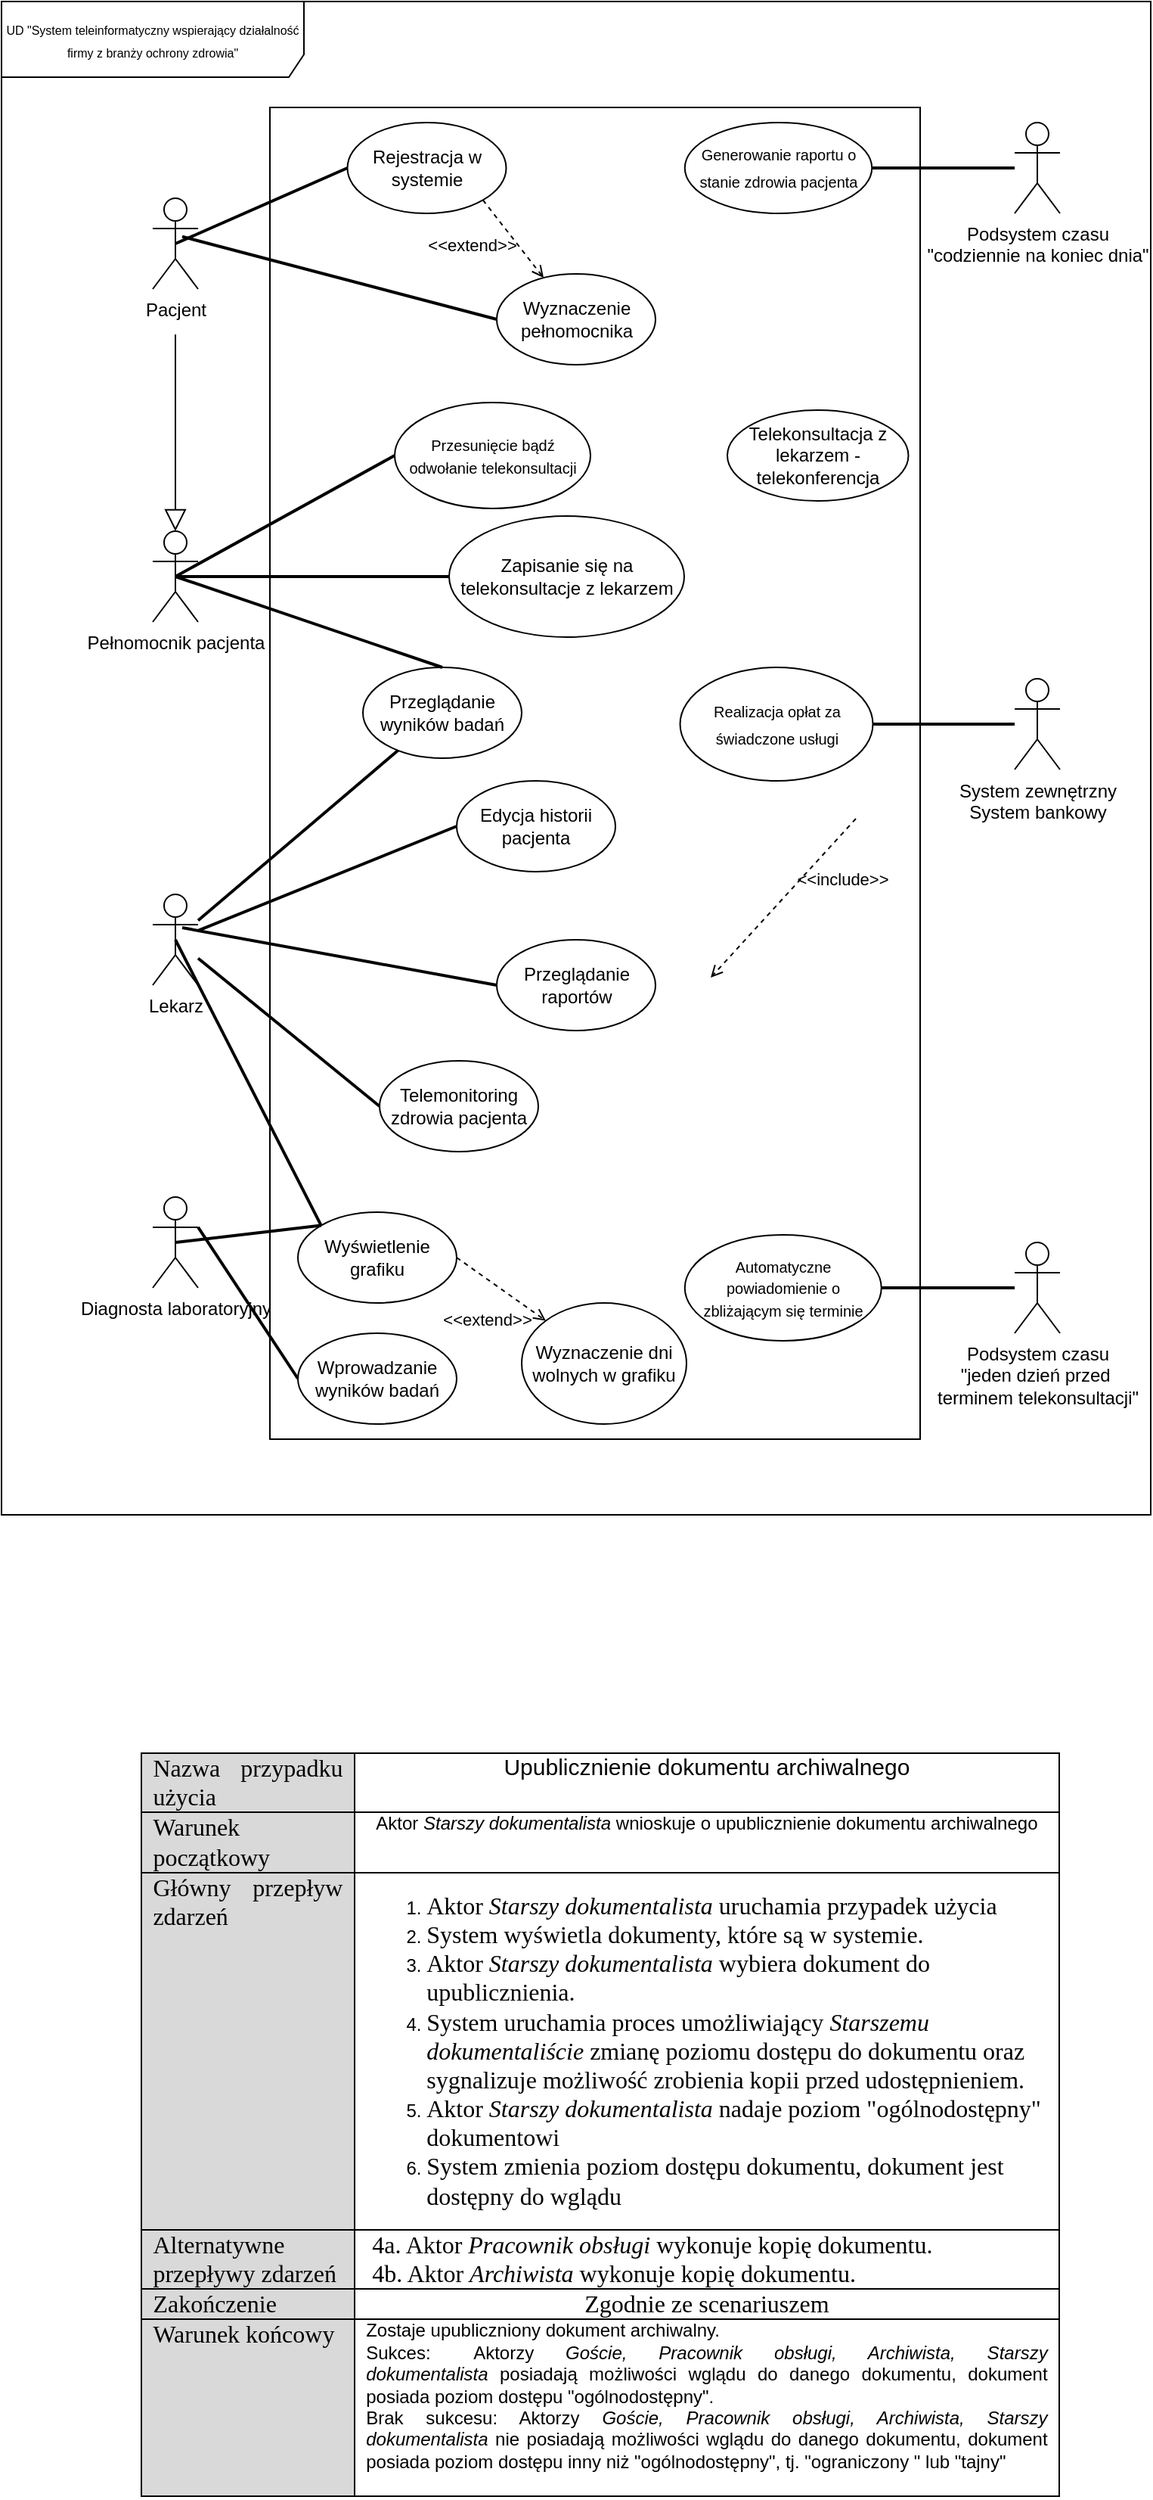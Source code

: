 <mxfile version="24.7.17">
  <diagram name="Strona-1" id="xKgC_s0tg24bXrROsBk1">
    <mxGraphModel dx="1518" dy="968" grid="1" gridSize="10" guides="1" tooltips="1" connect="1" arrows="1" fold="1" page="1" pageScale="1" pageWidth="827" pageHeight="1169" math="0" shadow="0">
      <root>
        <mxCell id="0" />
        <mxCell id="1" parent="0" />
        <mxCell id="y0VxGT4vFNQ9L-C-hIuM-1" value="&lt;font style=&quot;font-size: 8px;&quot;&gt;UD &quot;System teleinformatyczny wspierający działalność firmy z branży ochrony zdrowia&quot;&lt;/font&gt;" style="shape=umlFrame;whiteSpace=wrap;html=1;pointerEvents=0;recursiveResize=0;container=1;collapsible=0;width=200;height=50;align=center;" vertex="1" parent="1">
          <mxGeometry x="40" y="50" width="760" height="1000" as="geometry" />
        </mxCell>
        <mxCell id="y0VxGT4vFNQ9L-C-hIuM-2" value="Pełnomocnik pacjenta" style="shape=umlActor;verticalLabelPosition=bottom;verticalAlign=top;html=1;" vertex="1" parent="y0VxGT4vFNQ9L-C-hIuM-1">
          <mxGeometry x="100" y="350" width="30" height="60" as="geometry" />
        </mxCell>
        <mxCell id="y0VxGT4vFNQ9L-C-hIuM-3" value="Lekarz" style="shape=umlActor;verticalLabelPosition=bottom;verticalAlign=top;html=1;" vertex="1" parent="y0VxGT4vFNQ9L-C-hIuM-1">
          <mxGeometry x="100" y="590" width="30" height="60" as="geometry" />
        </mxCell>
        <mxCell id="y0VxGT4vFNQ9L-C-hIuM-4" value="System zewnętrzny&lt;br&gt;System bankowy" style="shape=umlActor;verticalLabelPosition=bottom;verticalAlign=top;html=1;" vertex="1" parent="y0VxGT4vFNQ9L-C-hIuM-1">
          <mxGeometry x="670" y="447.5" width="30" height="60" as="geometry" />
        </mxCell>
        <mxCell id="y0VxGT4vFNQ9L-C-hIuM-5" value="&lt;font style=&quot;font-size: 12px;&quot;&gt;Podsystem&lt;font style=&quot;font-size: 12px;&quot;&gt; czasu&lt;/font&gt;&lt;/font&gt;&lt;div&gt;&lt;font style=&quot;font-size: 12px;&quot;&gt;&lt;font style=&quot;font-size: 12px;&quot;&gt;&quot;jeden dzień przed&amp;nbsp;&lt;/font&gt;&lt;/font&gt;&lt;/div&gt;&lt;div&gt;&lt;font style=&quot;font-size: 12px;&quot;&gt;&lt;font style=&quot;font-size: 12px;&quot;&gt;terminem telekonsultacji&quot;&lt;/font&gt;&lt;/font&gt;&lt;/div&gt;" style="shape=umlActor;verticalLabelPosition=bottom;verticalAlign=top;html=1;" vertex="1" parent="y0VxGT4vFNQ9L-C-hIuM-1">
          <mxGeometry x="670" y="820" width="30" height="60" as="geometry" />
        </mxCell>
        <mxCell id="y0VxGT4vFNQ9L-C-hIuM-6" value="Diagnosta laboratoryjny" style="shape=umlActor;verticalLabelPosition=bottom;verticalAlign=top;html=1;" vertex="1" parent="y0VxGT4vFNQ9L-C-hIuM-1">
          <mxGeometry x="100" y="790" width="30" height="60" as="geometry" />
        </mxCell>
        <mxCell id="y0VxGT4vFNQ9L-C-hIuM-7" value="Pacjent" style="shape=umlActor;verticalLabelPosition=bottom;verticalAlign=top;html=1;" vertex="1" parent="y0VxGT4vFNQ9L-C-hIuM-1">
          <mxGeometry x="100" y="130" width="30" height="60" as="geometry" />
        </mxCell>
        <mxCell id="y0VxGT4vFNQ9L-C-hIuM-9" value="" style="html=1;whiteSpace=wrap;" vertex="1" parent="y0VxGT4vFNQ9L-C-hIuM-1">
          <mxGeometry x="177.5" y="70" width="430" height="880" as="geometry" />
        </mxCell>
        <mxCell id="y0VxGT4vFNQ9L-C-hIuM-10" value="&lt;font size=&quot;1&quot;&gt;Automatyczne powiadomienie o zbliżającym się terminie&lt;/font&gt;" style="ellipse;whiteSpace=wrap;html=1;" vertex="1" parent="y0VxGT4vFNQ9L-C-hIuM-1">
          <mxGeometry x="451.88" y="815" width="130" height="70" as="geometry" />
        </mxCell>
        <mxCell id="y0VxGT4vFNQ9L-C-hIuM-11" value="" style="endArrow=none;startArrow=none;endFill=0;startFill=0;endSize=8;html=1;verticalAlign=bottom;labelBackgroundColor=none;strokeWidth=2;rounded=0;exitX=1;exitY=0.5;exitDx=0;exitDy=0;" edge="1" parent="y0VxGT4vFNQ9L-C-hIuM-1" source="y0VxGT4vFNQ9L-C-hIuM-10" target="y0VxGT4vFNQ9L-C-hIuM-5">
          <mxGeometry width="160" relative="1" as="geometry">
            <mxPoint x="270" y="370" as="sourcePoint" />
            <mxPoint x="430" y="370" as="targetPoint" />
          </mxGeometry>
        </mxCell>
        <mxCell id="y0VxGT4vFNQ9L-C-hIuM-12" value="Telemonitoring zdrowia pacjenta" style="ellipse;whiteSpace=wrap;html=1;" vertex="1" parent="y0VxGT4vFNQ9L-C-hIuM-1">
          <mxGeometry x="250" y="700" width="105" height="60" as="geometry" />
        </mxCell>
        <mxCell id="y0VxGT4vFNQ9L-C-hIuM-13" value="Wprowadzanie wyników badań" style="ellipse;whiteSpace=wrap;html=1;" vertex="1" parent="y0VxGT4vFNQ9L-C-hIuM-1">
          <mxGeometry x="196" y="880" width="105" height="60" as="geometry" />
        </mxCell>
        <mxCell id="y0VxGT4vFNQ9L-C-hIuM-14" value="Wyznaczenie pełnomocnika" style="ellipse;whiteSpace=wrap;html=1;" vertex="1" parent="y0VxGT4vFNQ9L-C-hIuM-1">
          <mxGeometry x="327.5" y="180" width="105" height="60" as="geometry" />
        </mxCell>
        <mxCell id="y0VxGT4vFNQ9L-C-hIuM-15" value="Przeglądanie raportów" style="ellipse;whiteSpace=wrap;html=1;" vertex="1" parent="y0VxGT4vFNQ9L-C-hIuM-1">
          <mxGeometry x="327.5" y="620" width="105" height="60" as="geometry" />
        </mxCell>
        <mxCell id="y0VxGT4vFNQ9L-C-hIuM-16" value="" style="endArrow=none;startArrow=none;endFill=0;startFill=0;endSize=8;html=1;verticalAlign=bottom;labelBackgroundColor=none;strokeWidth=2;rounded=0;entryX=0;entryY=0.5;entryDx=0;entryDy=0;exitX=0.65;exitY=0.367;exitDx=0;exitDy=0;exitPerimeter=0;" edge="1" parent="y0VxGT4vFNQ9L-C-hIuM-1" target="y0VxGT4vFNQ9L-C-hIuM-15" source="y0VxGT4vFNQ9L-C-hIuM-3">
          <mxGeometry width="160" relative="1" as="geometry">
            <mxPoint x="80" y="600" as="sourcePoint" />
            <mxPoint x="395" y="309" as="targetPoint" />
          </mxGeometry>
        </mxCell>
        <mxCell id="y0VxGT4vFNQ9L-C-hIuM-17" value="Wyznaczenie dni wolnych w grafiku" style="ellipse;whiteSpace=wrap;html=1;" vertex="1" parent="y0VxGT4vFNQ9L-C-hIuM-1">
          <mxGeometry x="344" y="860" width="109" height="80" as="geometry" />
        </mxCell>
        <mxCell id="y0VxGT4vFNQ9L-C-hIuM-18" value="Wyświetlenie grafiku" style="ellipse;whiteSpace=wrap;html=1;" vertex="1" parent="y0VxGT4vFNQ9L-C-hIuM-1">
          <mxGeometry x="196" y="800" width="105" height="60" as="geometry" />
        </mxCell>
        <mxCell id="y0VxGT4vFNQ9L-C-hIuM-19" value="Edycja historii pacjenta" style="ellipse;whiteSpace=wrap;html=1;" vertex="1" parent="y0VxGT4vFNQ9L-C-hIuM-1">
          <mxGeometry x="301" y="515" width="105" height="60" as="geometry" />
        </mxCell>
        <mxCell id="y0VxGT4vFNQ9L-C-hIuM-20" value="&lt;span style=&quot;text-align: start;&quot;&gt;&lt;font style=&quot;font-size: 10px;&quot; face=&quot;Helvetica&quot;&gt;Realizacja opłat za świadczone usługi&lt;/font&gt;&lt;/span&gt;&lt;span style=&quot;font-family: -webkit-standard; font-size: medium; text-align: start;&quot;&gt;&lt;/span&gt;" style="ellipse;whiteSpace=wrap;html=1;" vertex="1" parent="y0VxGT4vFNQ9L-C-hIuM-1">
          <mxGeometry x="448.75" y="440" width="127.5" height="75" as="geometry" />
        </mxCell>
        <mxCell id="y0VxGT4vFNQ9L-C-hIuM-21" value="" style="endArrow=none;startArrow=none;endFill=0;startFill=0;endSize=8;html=1;verticalAlign=bottom;labelBackgroundColor=none;strokeWidth=2;rounded=0;exitX=1;exitY=0.5;exitDx=0;exitDy=0;" edge="1" parent="y0VxGT4vFNQ9L-C-hIuM-1" source="y0VxGT4vFNQ9L-C-hIuM-20" target="y0VxGT4vFNQ9L-C-hIuM-4">
          <mxGeometry width="160" relative="1" as="geometry">
            <mxPoint x="475" y="290.5" as="sourcePoint" />
            <mxPoint x="700" y="290" as="targetPoint" />
          </mxGeometry>
        </mxCell>
        <mxCell id="y0VxGT4vFNQ9L-C-hIuM-22" value="Przeglądanie wyników badań" style="ellipse;whiteSpace=wrap;html=1;" vertex="1" parent="y0VxGT4vFNQ9L-C-hIuM-1">
          <mxGeometry x="239" y="440" width="105" height="60" as="geometry" />
        </mxCell>
        <mxCell id="y0VxGT4vFNQ9L-C-hIuM-23" value="" style="endArrow=none;startArrow=none;endFill=0;startFill=0;endSize=8;html=1;verticalAlign=bottom;labelBackgroundColor=none;strokeWidth=2;rounded=0;entryX=0;entryY=0;entryDx=0;entryDy=0;exitX=0.5;exitY=0.5;exitDx=0;exitDy=0;exitPerimeter=0;" edge="1" parent="y0VxGT4vFNQ9L-C-hIuM-1" target="y0VxGT4vFNQ9L-C-hIuM-18" source="y0VxGT4vFNQ9L-C-hIuM-3">
          <mxGeometry width="160" relative="1" as="geometry">
            <mxPoint x="80" y="600" as="sourcePoint" />
            <mxPoint x="435" y="545" as="targetPoint" />
          </mxGeometry>
        </mxCell>
        <mxCell id="y0VxGT4vFNQ9L-C-hIuM-25" value="" style="endArrow=none;startArrow=none;endFill=0;startFill=0;endSize=8;html=1;verticalAlign=bottom;labelBackgroundColor=none;strokeWidth=2;rounded=0;entryX=0;entryY=0.5;entryDx=0;entryDy=0;" edge="1" parent="y0VxGT4vFNQ9L-C-hIuM-1" target="y0VxGT4vFNQ9L-C-hIuM-19" source="y0VxGT4vFNQ9L-C-hIuM-3">
          <mxGeometry width="160" relative="1" as="geometry">
            <mxPoint x="120" y="780" as="sourcePoint" />
            <mxPoint x="365" y="320" as="targetPoint" />
          </mxGeometry>
        </mxCell>
        <mxCell id="y0VxGT4vFNQ9L-C-hIuM-27" value="" style="endArrow=none;startArrow=none;endFill=0;startFill=0;endSize=8;html=1;verticalAlign=bottom;labelBackgroundColor=none;strokeWidth=2;rounded=0;entryX=0;entryY=0.5;entryDx=0;entryDy=0;exitX=1;exitY=0.333;exitDx=0;exitDy=0;exitPerimeter=0;" edge="1" parent="y0VxGT4vFNQ9L-C-hIuM-1" source="y0VxGT4vFNQ9L-C-hIuM-6" target="y0VxGT4vFNQ9L-C-hIuM-13">
          <mxGeometry width="160" relative="1" as="geometry">
            <mxPoint x="120" y="510" as="sourcePoint" />
            <mxPoint x="260" y="700" as="targetPoint" />
          </mxGeometry>
        </mxCell>
        <mxCell id="y0VxGT4vFNQ9L-C-hIuM-28" value="&amp;lt;&amp;lt;extend&amp;gt;&amp;gt;" style="html=1;verticalAlign=bottom;labelBackgroundColor=none;endArrow=open;endFill=0;dashed=1;rounded=0;exitX=1;exitY=0.5;exitDx=0;exitDy=0;entryX=0;entryY=0;entryDx=0;entryDy=0;" edge="1" parent="y0VxGT4vFNQ9L-C-hIuM-1" source="y0VxGT4vFNQ9L-C-hIuM-18" target="y0VxGT4vFNQ9L-C-hIuM-17">
          <mxGeometry x="0.243" y="-29" width="160" relative="1" as="geometry">
            <mxPoint x="270" y="290" as="sourcePoint" />
            <mxPoint x="430" y="290" as="targetPoint" />
            <mxPoint as="offset" />
          </mxGeometry>
        </mxCell>
        <mxCell id="y0VxGT4vFNQ9L-C-hIuM-29" value="" style="endArrow=none;startArrow=none;endFill=0;startFill=0;endSize=8;html=1;verticalAlign=bottom;labelBackgroundColor=none;strokeWidth=2;rounded=0;exitX=0;exitY=0.5;exitDx=0;exitDy=0;" edge="1" parent="y0VxGT4vFNQ9L-C-hIuM-1" source="y0VxGT4vFNQ9L-C-hIuM-12" target="y0VxGT4vFNQ9L-C-hIuM-3">
          <mxGeometry width="160" relative="1" as="geometry">
            <mxPoint x="705" y="180" as="sourcePoint" />
            <mxPoint x="120" y="780" as="targetPoint" />
          </mxGeometry>
        </mxCell>
        <mxCell id="y0VxGT4vFNQ9L-C-hIuM-30" value="&amp;lt;&amp;lt;include&amp;gt;&amp;gt;" style="html=1;verticalAlign=bottom;labelBackgroundColor=none;endArrow=open;endFill=0;dashed=1;rounded=0;entryX=0.5;entryY=0;entryDx=0;entryDy=0;exitX=0.5;exitY=1;exitDx=0;exitDy=0;" edge="1" parent="y0VxGT4vFNQ9L-C-hIuM-1">
          <mxGeometry x="-0.402" y="26" width="160" relative="1" as="geometry">
            <mxPoint x="565.0" y="540" as="sourcePoint" />
            <mxPoint x="469" y="645" as="targetPoint" />
            <mxPoint as="offset" />
            <Array as="points" />
          </mxGeometry>
        </mxCell>
        <mxCell id="y0VxGT4vFNQ9L-C-hIuM-31" style="edgeStyle=orthogonalEdgeStyle;rounded=0;orthogonalLoop=1;jettySize=auto;html=1;exitX=0.5;exitY=1;exitDx=0;exitDy=0;" edge="1" parent="y0VxGT4vFNQ9L-C-hIuM-1" source="y0VxGT4vFNQ9L-C-hIuM-9" target="y0VxGT4vFNQ9L-C-hIuM-9">
          <mxGeometry relative="1" as="geometry" />
        </mxCell>
        <mxCell id="y0VxGT4vFNQ9L-C-hIuM-32" value="&lt;font style=&quot;font-size: 12px;&quot;&gt;Podsystem&lt;font style=&quot;font-size: 12px;&quot;&gt; czasu&lt;/font&gt;&lt;/font&gt;&lt;div&gt;&lt;font style=&quot;font-size: 12px;&quot;&gt;&lt;font style=&quot;font-size: 12px;&quot;&gt;&quot;codziennie na koniec dnia&quot;&lt;/font&gt;&lt;/font&gt;&lt;/div&gt;" style="shape=umlActor;verticalLabelPosition=bottom;verticalAlign=top;html=1;" vertex="1" parent="y0VxGT4vFNQ9L-C-hIuM-1">
          <mxGeometry x="670" y="80" width="30" height="60" as="geometry" />
        </mxCell>
        <mxCell id="y0VxGT4vFNQ9L-C-hIuM-33" value="&lt;font size=&quot;1&quot;&gt;Generowanie raportu o stanie zdrowia pacjenta&lt;/font&gt;&lt;span style=&quot;font-family: -webkit-standard; font-size: medium; text-align: start;&quot;&gt;&lt;/span&gt;" style="ellipse;whiteSpace=wrap;html=1;" vertex="1" parent="y0VxGT4vFNQ9L-C-hIuM-1">
          <mxGeometry x="451.88" y="80" width="123.75" height="60" as="geometry" />
        </mxCell>
        <mxCell id="y0VxGT4vFNQ9L-C-hIuM-34" value="" style="endArrow=none;startArrow=none;endFill=0;startFill=0;endSize=8;html=1;verticalAlign=bottom;labelBackgroundColor=none;strokeWidth=2;rounded=0;exitX=1;exitY=0.5;exitDx=0;exitDy=0;" edge="1" parent="y0VxGT4vFNQ9L-C-hIuM-1" source="y0VxGT4vFNQ9L-C-hIuM-33" target="y0VxGT4vFNQ9L-C-hIuM-32">
          <mxGeometry width="160" relative="1" as="geometry">
            <mxPoint x="547.5" y="779.66" as="sourcePoint" />
            <mxPoint x="668.5" y="779.66" as="targetPoint" />
          </mxGeometry>
        </mxCell>
        <mxCell id="y0VxGT4vFNQ9L-C-hIuM-39" value="" style="endArrow=none;startArrow=none;endFill=0;startFill=0;endSize=8;html=1;verticalAlign=bottom;labelBackgroundColor=none;strokeWidth=2;rounded=0;" edge="1" parent="y0VxGT4vFNQ9L-C-hIuM-1" target="y0VxGT4vFNQ9L-C-hIuM-22" source="y0VxGT4vFNQ9L-C-hIuM-3">
          <mxGeometry width="160" relative="1" as="geometry">
            <mxPoint x="120" y="780" as="sourcePoint" />
            <mxPoint x="320" y="750" as="targetPoint" />
          </mxGeometry>
        </mxCell>
        <mxCell id="y0VxGT4vFNQ9L-C-hIuM-40" value="&lt;font size=&quot;1&quot;&gt;Przesunięcie bądź odwołanie telekonsultacji&lt;/font&gt;" style="ellipse;whiteSpace=wrap;html=1;" vertex="1" parent="y0VxGT4vFNQ9L-C-hIuM-1">
          <mxGeometry x="260" y="265" width="129.5" height="70" as="geometry" />
        </mxCell>
        <mxCell id="y0VxGT4vFNQ9L-C-hIuM-42" value="Rejestracja w systemie" style="ellipse;whiteSpace=wrap;html=1;" vertex="1" parent="y0VxGT4vFNQ9L-C-hIuM-1">
          <mxGeometry x="228.75" y="80" width="105" height="60" as="geometry" />
        </mxCell>
        <mxCell id="y0VxGT4vFNQ9L-C-hIuM-43" value="" style="endArrow=none;startArrow=none;endFill=0;startFill=0;endSize=8;html=1;verticalAlign=bottom;labelBackgroundColor=none;strokeWidth=2;rounded=0;entryX=0;entryY=0.5;entryDx=0;entryDy=0;exitX=0.5;exitY=0.5;exitDx=0;exitDy=0;exitPerimeter=0;" edge="1" parent="y0VxGT4vFNQ9L-C-hIuM-1" target="y0VxGT4vFNQ9L-C-hIuM-42" source="y0VxGT4vFNQ9L-C-hIuM-7">
          <mxGeometry width="160" relative="1" as="geometry">
            <mxPoint x="120" y="350" as="sourcePoint" />
            <mxPoint x="318" y="509" as="targetPoint" />
            <Array as="points" />
          </mxGeometry>
        </mxCell>
        <mxCell id="y0VxGT4vFNQ9L-C-hIuM-44" value="&amp;lt;&amp;lt;extend&amp;gt;&amp;gt;" style="html=1;verticalAlign=bottom;labelBackgroundColor=none;endArrow=open;endFill=0;dashed=1;rounded=0;exitX=1;exitY=1;exitDx=0;exitDy=0;" edge="1" parent="y0VxGT4vFNQ9L-C-hIuM-1" source="y0VxGT4vFNQ9L-C-hIuM-42" target="y0VxGT4vFNQ9L-C-hIuM-14">
          <mxGeometry x="-0.224" y="-31" width="160" relative="1" as="geometry">
            <mxPoint x="313.334" y="320.005" as="sourcePoint" />
            <mxPoint x="285" y="820.02" as="targetPoint" />
            <mxPoint x="1" as="offset" />
          </mxGeometry>
        </mxCell>
        <mxCell id="y0VxGT4vFNQ9L-C-hIuM-45" value="" style="endArrow=block;endFill=0;endSize=12;html=1;rounded=0;" edge="1" parent="y0VxGT4vFNQ9L-C-hIuM-1" target="y0VxGT4vFNQ9L-C-hIuM-2">
          <mxGeometry width="160" relative="1" as="geometry">
            <mxPoint x="115" y="220" as="sourcePoint" />
            <mxPoint x="105" y="230" as="targetPoint" />
            <Array as="points" />
          </mxGeometry>
        </mxCell>
        <mxCell id="y0VxGT4vFNQ9L-C-hIuM-46" value="Zapisanie się na telekonsultacje z lekarzem" style="ellipse;whiteSpace=wrap;html=1;" vertex="1" parent="y0VxGT4vFNQ9L-C-hIuM-1">
          <mxGeometry x="296" y="340" width="155.5" height="80" as="geometry" />
        </mxCell>
        <mxCell id="y0VxGT4vFNQ9L-C-hIuM-52" value="Telekonsultacja z lekarzem - telekonferencja" style="ellipse;whiteSpace=wrap;html=1;" vertex="1" parent="y0VxGT4vFNQ9L-C-hIuM-1">
          <mxGeometry x="480" y="270" width="119.75" height="60" as="geometry" />
        </mxCell>
        <mxCell id="y0VxGT4vFNQ9L-C-hIuM-56" value="" style="endArrow=none;startArrow=none;endFill=0;startFill=0;endSize=8;html=1;verticalAlign=bottom;labelBackgroundColor=none;strokeWidth=2;rounded=0;entryX=0.5;entryY=0;entryDx=0;entryDy=0;exitX=0.5;exitY=0.5;exitDx=0;exitDy=0;exitPerimeter=0;" edge="1" parent="y0VxGT4vFNQ9L-C-hIuM-1" source="y0VxGT4vFNQ9L-C-hIuM-2" target="y0VxGT4vFNQ9L-C-hIuM-22">
          <mxGeometry width="160" relative="1" as="geometry">
            <mxPoint x="120" y="170" as="sourcePoint" />
            <mxPoint x="255" y="479" as="targetPoint" />
          </mxGeometry>
        </mxCell>
        <mxCell id="y0VxGT4vFNQ9L-C-hIuM-57" value="" style="endArrow=none;startArrow=none;endFill=0;startFill=0;endSize=8;html=1;verticalAlign=bottom;labelBackgroundColor=none;strokeWidth=2;rounded=0;entryX=0;entryY=0;entryDx=0;entryDy=0;exitX=0.5;exitY=0.5;exitDx=0;exitDy=0;exitPerimeter=0;" edge="1" parent="y0VxGT4vFNQ9L-C-hIuM-1" source="y0VxGT4vFNQ9L-C-hIuM-6" target="y0VxGT4vFNQ9L-C-hIuM-18">
          <mxGeometry width="160" relative="1" as="geometry">
            <mxPoint x="120" y="510" as="sourcePoint" />
            <mxPoint x="330" y="799" as="targetPoint" />
          </mxGeometry>
        </mxCell>
        <mxCell id="y0VxGT4vFNQ9L-C-hIuM-49" value="" style="endArrow=none;startArrow=none;endFill=0;startFill=0;endSize=8;html=1;verticalAlign=bottom;labelBackgroundColor=none;strokeWidth=2;rounded=0;entryX=0;entryY=0.5;entryDx=0;entryDy=0;exitX=0.65;exitY=0.422;exitDx=0;exitDy=0;exitPerimeter=0;" edge="1" parent="y0VxGT4vFNQ9L-C-hIuM-1" source="y0VxGT4vFNQ9L-C-hIuM-7" target="y0VxGT4vFNQ9L-C-hIuM-14">
          <mxGeometry width="160" relative="1" as="geometry">
            <mxPoint x="120" y="350" as="sourcePoint" />
            <mxPoint x="290" y="380" as="targetPoint" />
          </mxGeometry>
        </mxCell>
        <mxCell id="y0VxGT4vFNQ9L-C-hIuM-50" value="" style="endArrow=none;startArrow=none;endFill=0;startFill=0;endSize=8;html=1;verticalAlign=bottom;labelBackgroundColor=none;strokeWidth=2;rounded=0;entryX=0;entryY=0.5;entryDx=0;entryDy=0;exitX=0.5;exitY=0.5;exitDx=0;exitDy=0;exitPerimeter=0;" edge="1" parent="y0VxGT4vFNQ9L-C-hIuM-1" source="y0VxGT4vFNQ9L-C-hIuM-2" target="y0VxGT4vFNQ9L-C-hIuM-40">
          <mxGeometry width="160" relative="1" as="geometry">
            <mxPoint x="120" y="170" as="sourcePoint" />
            <mxPoint x="239" y="210" as="targetPoint" />
          </mxGeometry>
        </mxCell>
        <mxCell id="y0VxGT4vFNQ9L-C-hIuM-48" value="" style="endArrow=none;startArrow=none;endFill=0;startFill=0;endSize=8;html=1;verticalAlign=bottom;labelBackgroundColor=none;strokeWidth=2;rounded=0;entryX=0;entryY=0.5;entryDx=0;entryDy=0;exitX=0.5;exitY=0.5;exitDx=0;exitDy=0;exitPerimeter=0;" edge="1" parent="y0VxGT4vFNQ9L-C-hIuM-1" target="y0VxGT4vFNQ9L-C-hIuM-46" source="y0VxGT4vFNQ9L-C-hIuM-2">
          <mxGeometry width="160" relative="1" as="geometry">
            <mxPoint x="120" y="170" as="sourcePoint" />
            <mxPoint x="420" y="250" as="targetPoint" />
          </mxGeometry>
        </mxCell>
        <mxCell id="y0VxGT4vFNQ9L-C-hIuM-47" value="&lt;table style=&quot;caret-color: rgb(0, 0, 0); color: rgb(0, 0, 0); font-style: normal; font-variant-caps: normal; font-weight: 400; letter-spacing: normal; text-transform: none; word-spacing: 0px; -webkit-text-stroke-width: 0px; text-decoration: none; border-collapse: collapse;&quot; cellpadding=&quot;0&quot; cellspacing=&quot;0&quot; border=&quot;0&quot; class=&quot;MsoNormalTable&quot;&gt;&lt;tbody&gt;&lt;tr&gt;&lt;td style=&quot;width: 99pt; border: 1pt solid black; background: rgb(217, 217, 217); padding: 0cm 5.4pt;&quot; valign=&quot;top&quot; width=&quot;132&quot;&gt;&lt;p style=&quot;margin: 0cm; font-size: 12pt; font-family: Calibri, sans-serif; text-align: justify;&quot; class=&quot;MsoNormal&quot;&gt;&lt;span style=&quot;font-family: Poppins; color: black;&quot;&gt;Nazwa przypadku użycia&lt;/span&gt;&lt;span style=&quot;font-size: 10pt; font-family: Poppins; color: rgb(100, 108, 154);&quot;&gt;&lt;/span&gt;&lt;/p&gt;&lt;/td&gt;&lt;td style=&quot;text-align: center; width: 354pt; border-width: 1pt 1pt 1pt medium; border-style: solid solid solid none; border-color: black black black currentcolor; border-image: none; padding: 0cm 5.4pt;&quot; valign=&quot;top&quot; width=&quot;472&quot;&gt;&lt;span style=&quot;font-size: 15px;&quot;&gt;Upublicznienie dokumentu archiwalnego&lt;/span&gt;&lt;/td&gt;&lt;/tr&gt;&lt;tr&gt;&lt;td style=&quot;width: 99pt; border-width: medium 1pt 1pt; border-style: none solid solid; border-color: currentcolor black black; border-image: none; background: rgb(217, 217, 217); padding: 0cm 5.4pt;&quot; valign=&quot;top&quot; width=&quot;132&quot;&gt;&lt;p style=&quot;margin: 0cm; font-size: 12pt; font-family: Calibri, sans-serif; text-align: justify;&quot; class=&quot;MsoNormal&quot;&gt;&lt;span style=&quot;font-family: Poppins; color: black;&quot;&gt;Warunek początkowy&lt;/span&gt;&lt;span style=&quot;font-size: 10pt; font-family: Poppins; color: rgb(100, 108, 154);&quot;&gt;&lt;/span&gt;&lt;/p&gt;&lt;/td&gt;&lt;td style=&quot;text-align: center; width: 354pt; border-width: medium 1pt 1pt medium; border-style: none solid solid none; border-color: currentcolor black black currentcolor; padding: 0cm 5.4pt;&quot; valign=&quot;top&quot; width=&quot;472&quot;&gt;Aktor &lt;i&gt;Starszy dokumentalista&lt;/i&gt;&amp;nbsp;wnioskuje o upublicznienie dokumentu archiwalnego&lt;/td&gt;&lt;/tr&gt;&lt;tr&gt;&lt;td style=&quot;width: 99pt; border-width: medium 1pt 1pt; border-style: none solid solid; border-color: currentcolor black black; border-image: none; background: rgb(217, 217, 217); padding: 0cm 5.4pt;&quot; valign=&quot;top&quot; width=&quot;132&quot;&gt;&lt;p style=&quot;margin: 0cm; font-size: 12pt; font-family: Calibri, sans-serif; text-align: justify;&quot; class=&quot;MsoNormal&quot;&gt;&lt;span style=&quot;font-family: Poppins; color: black;&quot;&gt;Główny przepływ zdarzeń&lt;/span&gt;&lt;span style=&quot;font-size: 10pt; font-family: Poppins; color: rgb(100, 108, 154);&quot;&gt;&lt;/span&gt;&lt;/p&gt;&lt;/td&gt;&lt;td style=&quot;width: 354pt; border-width: medium 1pt 1pt medium; border-style: none solid solid none; border-color: currentcolor black black currentcolor; padding: 0cm 5.4pt;&quot; valign=&quot;top&quot; width=&quot;472&quot;&gt;&lt;ol&gt;&lt;li&gt;&lt;font size=&quot;3&quot; face=&quot;Poppins&quot;&gt;Aktor &lt;i&gt;Starszy dokumentalista&lt;/i&gt;&amp;nbsp;uruchamia przypadek użycia&lt;/font&gt;&lt;/li&gt;&lt;li&gt;&lt;font size=&quot;3&quot; face=&quot;Poppins&quot;&gt;System wyświetla dokumenty, które są w systemie.&lt;/font&gt;&lt;/li&gt;&lt;li&gt;&lt;font size=&quot;3&quot; face=&quot;Poppins&quot;&gt;Aktor&amp;nbsp;&lt;i&gt;Starszy dokumentalista&lt;/i&gt;&amp;nbsp;wybiera dokument do upublicznienia.&lt;/font&gt;&lt;/li&gt;&lt;li&gt;&lt;font size=&quot;3&quot; face=&quot;Poppins&quot;&gt;System uruchamia proces umożliwiający &lt;i&gt;Starszemu dokumentaliście&lt;/i&gt; zmianę poziomu dostępu do dokumentu oraz sygnalizuje możliwość zrobienia kopii przed udostępnieniem.&lt;/font&gt;&lt;/li&gt;&lt;li&gt;&lt;font size=&quot;3&quot; face=&quot;Poppins&quot;&gt;Aktor &lt;i&gt;Starszy dokumentalista&lt;/i&gt;&amp;nbsp;nadaje poziom &quot;ogólnodostępny&quot; dokumentowi&lt;/font&gt;&lt;/li&gt;&lt;li&gt;&lt;font size=&quot;3&quot; face=&quot;Poppins&quot;&gt;System zmienia poziom dostępu dokumentu, dokument jest dostępny do wglądu&lt;/font&gt;&lt;/li&gt;&lt;/ol&gt;&lt;/td&gt;&lt;/tr&gt;&lt;tr&gt;&lt;td style=&quot;width: 99pt; border-width: medium 1pt 1pt; border-style: none solid solid; border-color: currentcolor black black; border-image: none; background: rgb(217, 217, 217); padding: 0cm 5.4pt;&quot; valign=&quot;top&quot; width=&quot;132&quot;&gt;&lt;p style=&quot;margin: 0cm; font-size: 12pt; font-family: Calibri, sans-serif; text-align: justify;&quot; class=&quot;MsoNormal&quot;&gt;&lt;span style=&quot;font-family: Poppins; color: black;&quot;&gt;Alternatywne przepływy zdarzeń&lt;/span&gt;&lt;span style=&quot;font-size: 10pt; font-family: Poppins; color: rgb(100, 108, 154);&quot;&gt;&lt;/span&gt;&lt;/p&gt;&lt;/td&gt;&lt;td style=&quot;width: 354pt; border-width: medium 1pt 1pt medium; border-style: none solid solid none; border-color: currentcolor black black currentcolor; padding: 0cm 5.4pt;&quot; valign=&quot;top&quot; width=&quot;472&quot;&gt;&lt;div&gt;&lt;font size=&quot;3&quot; face=&quot;Poppins&quot;&gt;&lt;font style=&quot;white-space: pre;&quot; color=&quot;#646c9a&quot;&gt; &lt;/font&gt;&lt;font style=&quot;white-space: pre;&quot;&gt;4&lt;/font&gt;&lt;span style=&quot;white-space: pre;&quot;&gt;a. Aktor &lt;/span&gt;&lt;i style=&quot;white-space: pre;&quot;&gt;Pracownik obsługi&lt;/i&gt; &lt;span style=&quot;white-space: pre;&quot;&gt;wykonuje&lt;/span&gt;&amp;nbsp;kopię dokumentu&lt;span style=&quot;white-space: pre;&quot;&gt;.&lt;/span&gt;&lt;br&gt;&lt;/font&gt;&lt;/div&gt;&lt;div&gt;&lt;font size=&quot;3&quot; face=&quot;Poppins&quot;&gt;&lt;span style=&quot;white-space: pre;&quot;&gt;&lt;span style=&quot;white-space: pre;&quot;&gt; 4b. Aktor &lt;i&gt;Archiwista &lt;/i&gt;wykonuje kopię dokumentu.&lt;/span&gt;&lt;font color=&quot;#646c9a&quot;&gt;&lt;br&gt;&lt;/font&gt;&lt;/span&gt;&lt;/font&gt;&lt;/div&gt;&lt;/td&gt;&lt;/tr&gt;&lt;tr&gt;&lt;td style=&quot;width: 99pt; border-width: medium 1pt 1pt; border-style: none solid solid; border-color: currentcolor black black; border-image: none; background: rgb(217, 217, 217); padding: 0cm 5.4pt;&quot; valign=&quot;top&quot; width=&quot;132&quot;&gt;&lt;p style=&quot;margin: 0cm; font-size: 12pt; font-family: Calibri, sans-serif; text-align: justify;&quot; class=&quot;MsoNormal&quot;&gt;&lt;span style=&quot;font-family: Poppins; color: black;&quot;&gt;Zakończenie&lt;/span&gt;&lt;span style=&quot;font-size: 10pt; font-family: Poppins; color: rgb(100, 108, 154);&quot;&gt;&lt;/span&gt;&lt;/p&gt;&lt;/td&gt;&lt;td style=&quot;text-align: center; width: 354pt; border-width: medium 1pt 1pt medium; border-style: none solid solid none; border-color: currentcolor black black currentcolor; padding: 0cm 5.4pt;&quot; valign=&quot;top&quot; width=&quot;472&quot;&gt;&lt;font size=&quot;3&quot; face=&quot;Poppins&quot;&gt;Zgodnie ze scenariuszem&lt;/font&gt;&lt;/td&gt;&lt;/tr&gt;&lt;tr&gt;&lt;td style=&quot;width: 99pt; border-width: medium 1pt 1pt; border-style: none solid solid; border-color: currentcolor black black; border-image: none; background: rgb(217, 217, 217); padding: 0cm 5.4pt;&quot; valign=&quot;top&quot; width=&quot;132&quot;&gt;&lt;p style=&quot;margin: 0cm; font-size: 12pt; font-family: Calibri, sans-serif; text-align: justify;&quot; class=&quot;MsoNormal&quot;&gt;&lt;span style=&quot;font-family: Poppins; color: black;&quot;&gt;Warunek końcowy&lt;/span&gt;&lt;span style=&quot;font-size: 10pt; font-family: Poppins; color: rgb(100, 108, 154);&quot;&gt;&lt;/span&gt;&lt;/p&gt;&lt;/td&gt;&lt;td style=&quot;text-align: justify; width: 354pt; border-width: medium 1pt 1pt medium; border-style: none solid solid none; border-color: currentcolor black black currentcolor; padding: 0cm 5.4pt;&quot; valign=&quot;top&quot; width=&quot;472&quot;&gt;Zostaje upubliczniony dokument archiwalny.&lt;br&gt;Sukces:&lt;span style=&quot;white-space: pre;&quot;&gt;&#x9;&lt;/span&gt;Aktorzy &lt;i&gt;Goście, Pracownik obsługi, Archiwista, Starszy dokumentalista&lt;/i&gt;&amp;nbsp;posiadają możliwości wglądu do danego dokumentu, dokument posiada poziom dostępu &quot;ogólnodostępny&quot;.&lt;br&gt;Brak sukcesu: Aktorzy&amp;nbsp;&lt;i&gt;Goście, Pracownik obsługi, Archiwista, Starszy dokumentalista&lt;/i&gt;&amp;nbsp;nie posiadają możliwości wglądu do danego dokumentu, dokument posiada poziom dostępu inny niż &quot;ogólnodostępny&quot;, tj. &quot;ograniczony &quot; lub &quot;tajny&quot;&lt;br&gt;&lt;br&gt;&lt;/td&gt;&lt;/tr&gt;&lt;/tbody&gt;&lt;/table&gt;" style="text;whiteSpace=wrap;html=1;" vertex="1" parent="1">
          <mxGeometry x="130" y="1200" width="610" height="500" as="geometry" />
        </mxCell>
      </root>
    </mxGraphModel>
  </diagram>
</mxfile>
